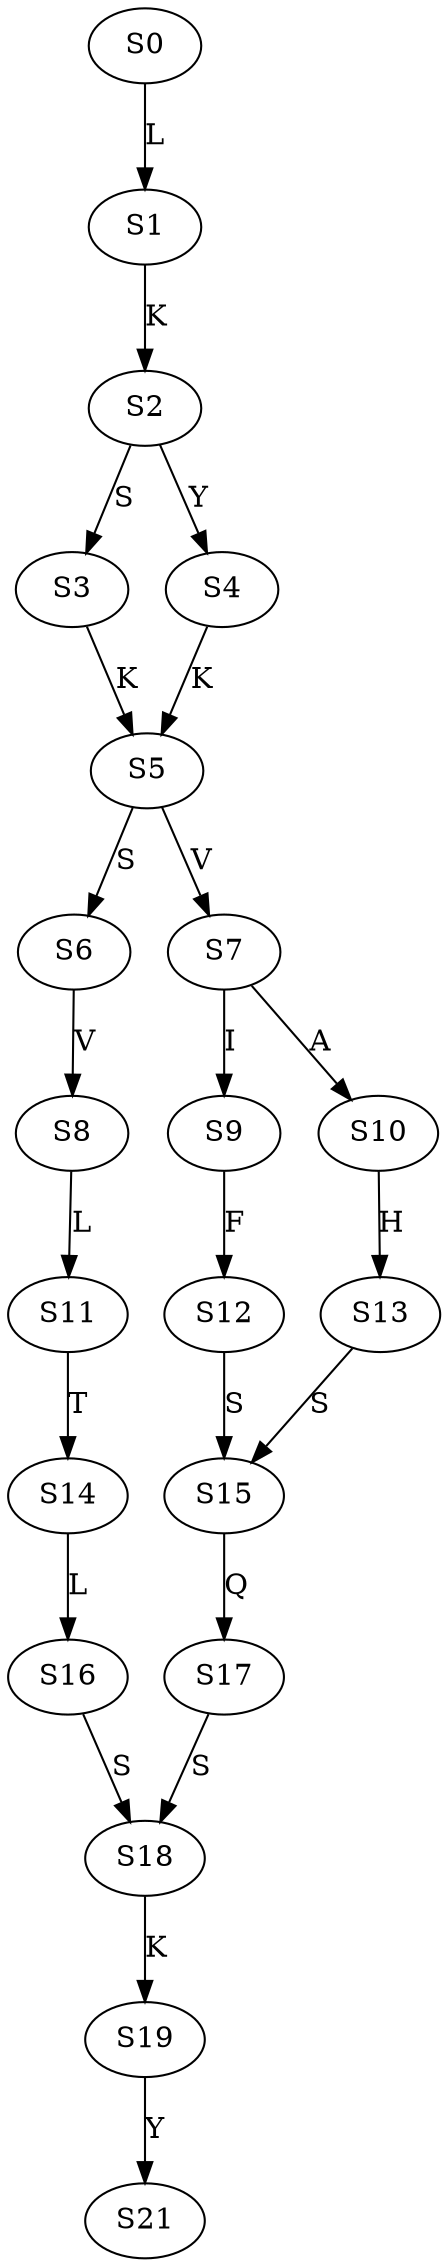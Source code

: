 strict digraph  {
	S0 -> S1 [ label = L ];
	S1 -> S2 [ label = K ];
	S2 -> S3 [ label = S ];
	S2 -> S4 [ label = Y ];
	S3 -> S5 [ label = K ];
	S4 -> S5 [ label = K ];
	S5 -> S6 [ label = S ];
	S5 -> S7 [ label = V ];
	S6 -> S8 [ label = V ];
	S7 -> S9 [ label = I ];
	S7 -> S10 [ label = A ];
	S8 -> S11 [ label = L ];
	S9 -> S12 [ label = F ];
	S10 -> S13 [ label = H ];
	S11 -> S14 [ label = T ];
	S12 -> S15 [ label = S ];
	S13 -> S15 [ label = S ];
	S14 -> S16 [ label = L ];
	S15 -> S17 [ label = Q ];
	S16 -> S18 [ label = S ];
	S17 -> S18 [ label = S ];
	S18 -> S19 [ label = K ];
	S19 -> S21 [ label = Y ];
}
